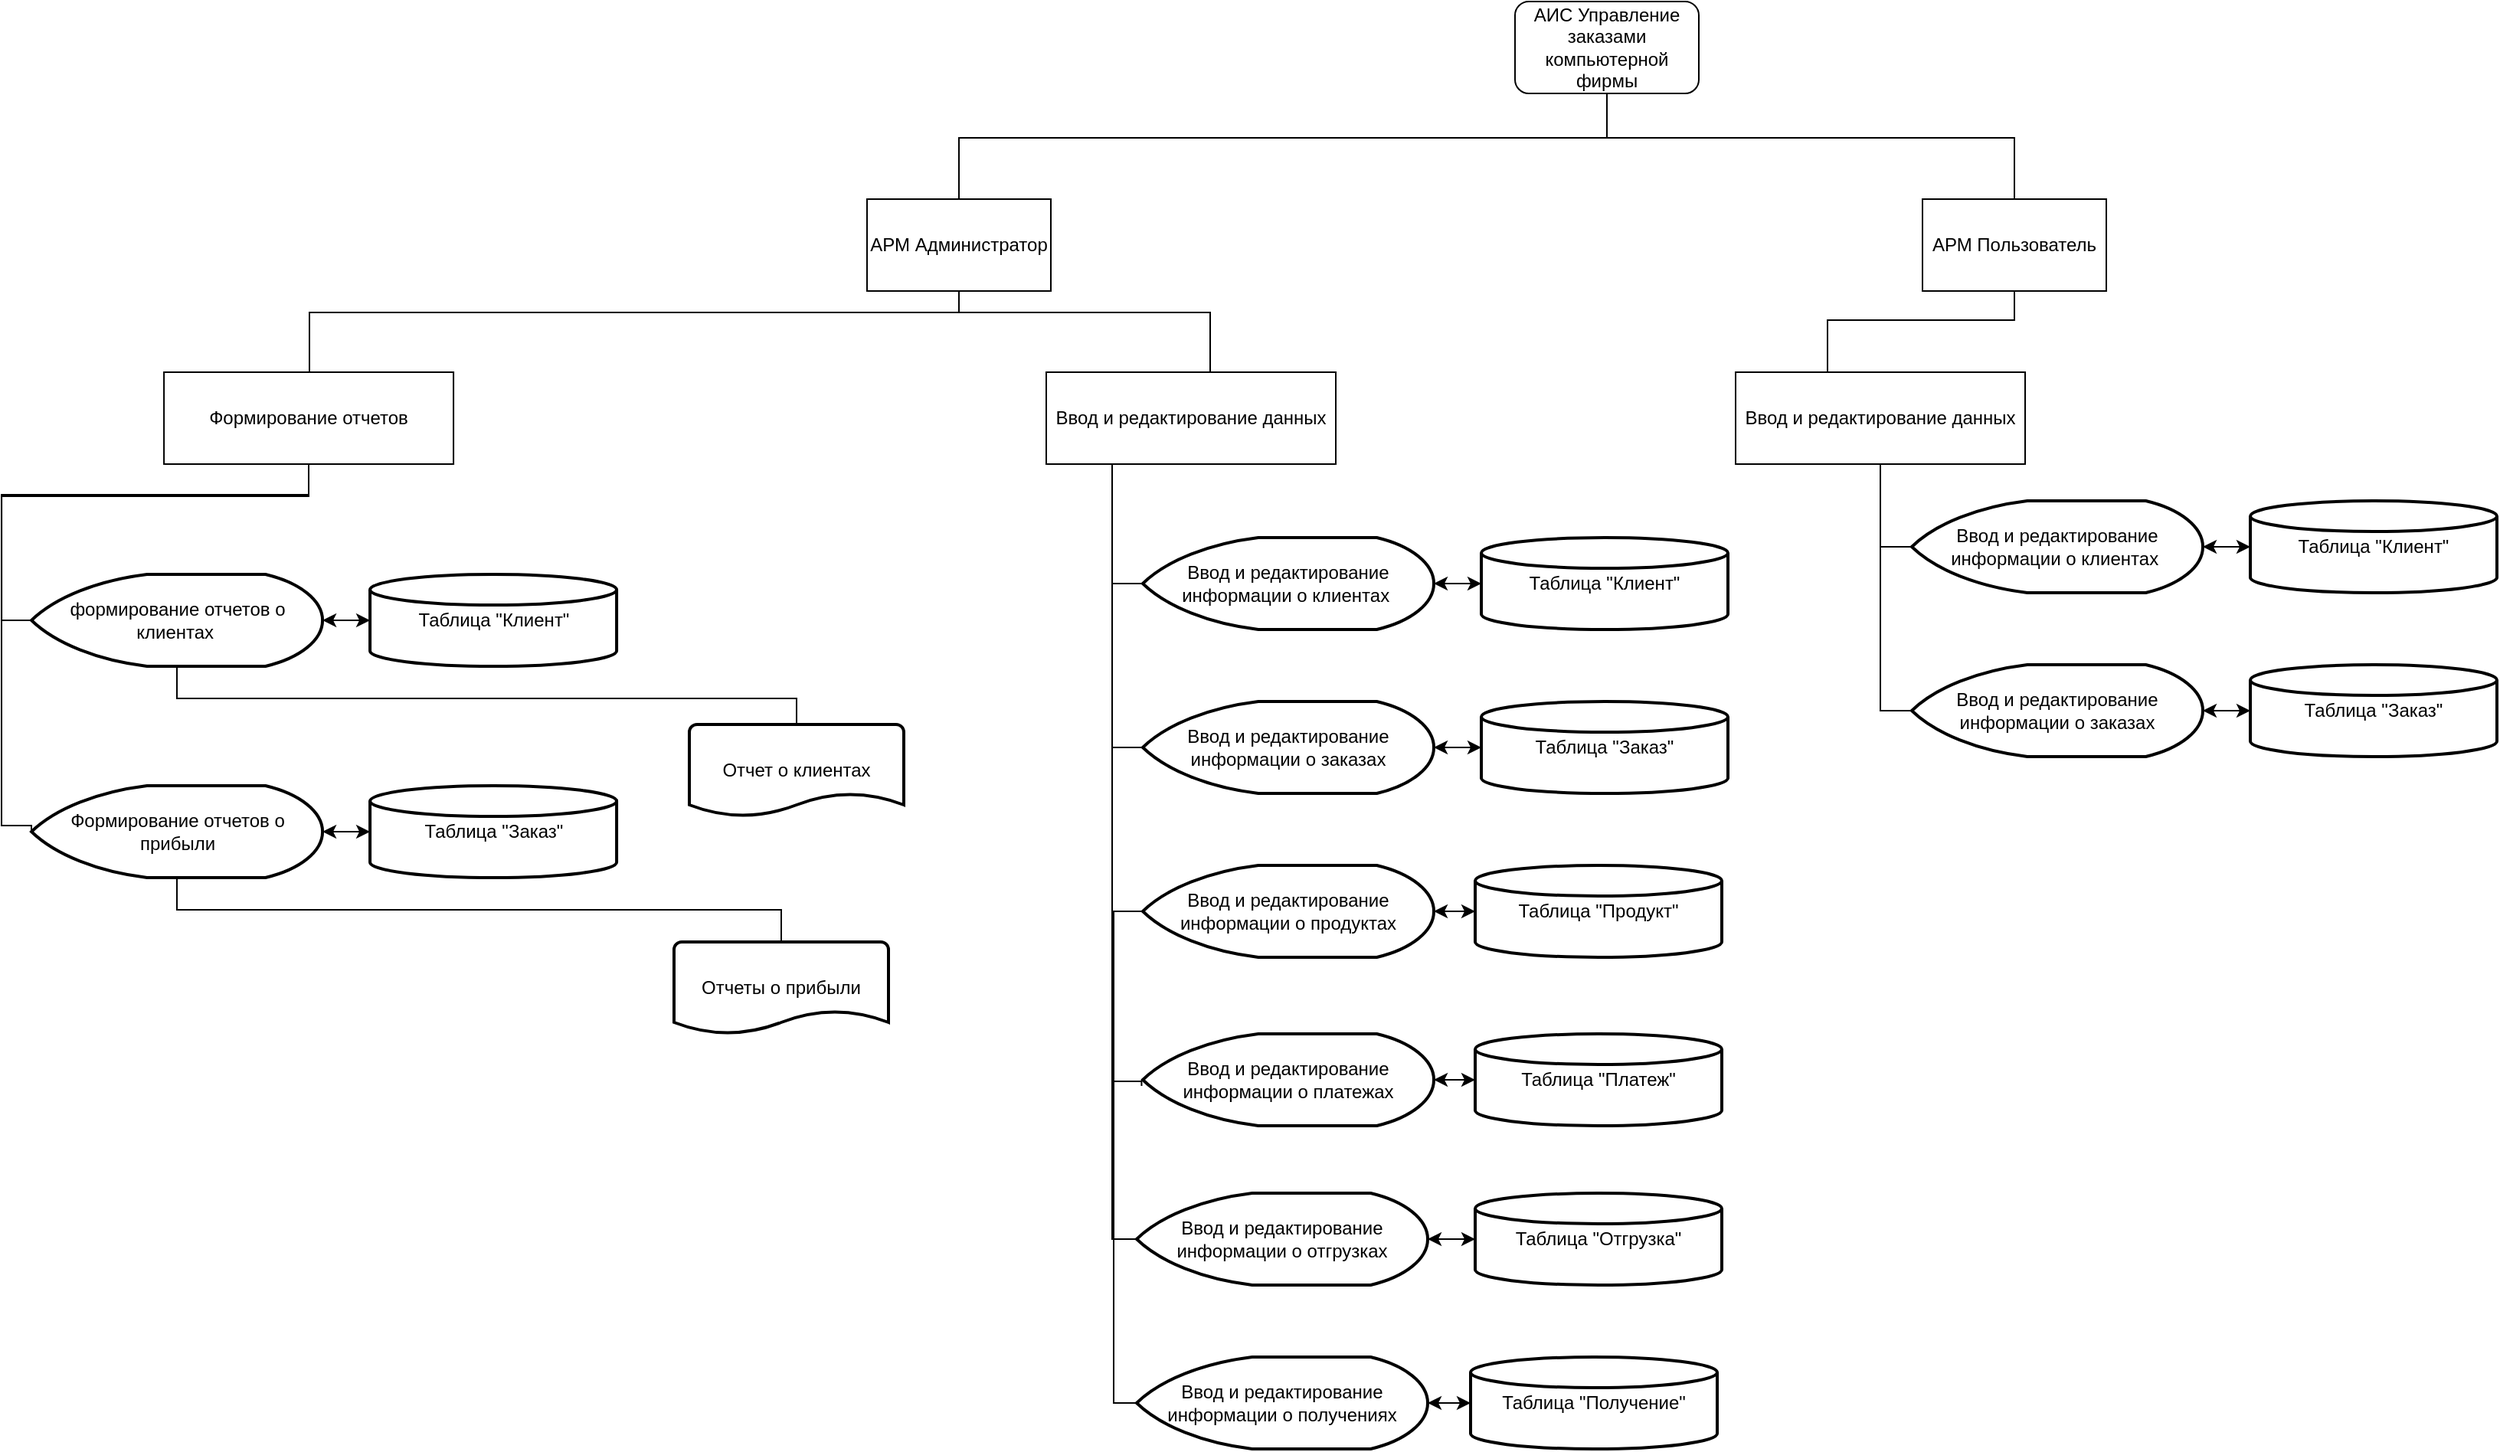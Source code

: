 <mxfile version="25.0.3">
  <diagram name="Страница — 1" id="2VV7nRrbU5BumtGfYEZi">
    <mxGraphModel dx="2033" dy="1156" grid="0" gridSize="10" guides="1" tooltips="1" connect="1" arrows="1" fold="1" page="1" pageScale="1" pageWidth="3300" pageHeight="4681" math="0" shadow="0">
      <root>
        <mxCell id="0" />
        <mxCell id="1" parent="0" />
        <mxCell id="4lmNg3glU48gcTnBWeAq-5" style="edgeStyle=orthogonalEdgeStyle;rounded=0;orthogonalLoop=1;jettySize=auto;html=1;endArrow=none;endFill=0;" edge="1" parent="1" source="4lmNg3glU48gcTnBWeAq-1" target="4lmNg3glU48gcTnBWeAq-2">
          <mxGeometry relative="1" as="geometry">
            <Array as="points">
              <mxPoint x="1373" y="278" />
              <mxPoint x="950" y="278" />
            </Array>
          </mxGeometry>
        </mxCell>
        <mxCell id="4lmNg3glU48gcTnBWeAq-6" style="edgeStyle=orthogonalEdgeStyle;rounded=0;orthogonalLoop=1;jettySize=auto;html=1;endArrow=none;endFill=0;" edge="1" parent="1" source="4lmNg3glU48gcTnBWeAq-1" target="4lmNg3glU48gcTnBWeAq-3">
          <mxGeometry relative="1" as="geometry">
            <Array as="points">
              <mxPoint x="1373" y="278" />
              <mxPoint x="1639" y="278" />
            </Array>
          </mxGeometry>
        </mxCell>
        <mxCell id="4lmNg3glU48gcTnBWeAq-1" value="АИС Управление заказами компьютерной фирмы" style="rounded=1;whiteSpace=wrap;html=1;" vertex="1" parent="1">
          <mxGeometry x="1313" y="189" width="120" height="60" as="geometry" />
        </mxCell>
        <mxCell id="4lmNg3glU48gcTnBWeAq-13" style="edgeStyle=orthogonalEdgeStyle;rounded=0;orthogonalLoop=1;jettySize=auto;html=1;endArrow=none;endFill=0;" edge="1" parent="1" source="4lmNg3glU48gcTnBWeAq-2" target="4lmNg3glU48gcTnBWeAq-4">
          <mxGeometry relative="1" as="geometry">
            <Array as="points">
              <mxPoint x="950" y="392" />
              <mxPoint x="1114" y="392" />
            </Array>
          </mxGeometry>
        </mxCell>
        <mxCell id="4lmNg3glU48gcTnBWeAq-51" style="edgeStyle=orthogonalEdgeStyle;rounded=0;orthogonalLoop=1;jettySize=auto;html=1;endArrow=none;endFill=0;" edge="1" parent="1" source="4lmNg3glU48gcTnBWeAq-2" target="4lmNg3glU48gcTnBWeAq-20">
          <mxGeometry relative="1" as="geometry">
            <Array as="points">
              <mxPoint x="950" y="392" />
              <mxPoint x="526" y="392" />
            </Array>
          </mxGeometry>
        </mxCell>
        <mxCell id="4lmNg3glU48gcTnBWeAq-2" value="АРМ Администратор" style="rounded=0;whiteSpace=wrap;html=1;" vertex="1" parent="1">
          <mxGeometry x="890" y="318" width="120" height="60" as="geometry" />
        </mxCell>
        <mxCell id="4lmNg3glU48gcTnBWeAq-46" style="edgeStyle=orthogonalEdgeStyle;rounded=0;orthogonalLoop=1;jettySize=auto;html=1;endArrow=none;endFill=0;" edge="1" parent="1" source="4lmNg3glU48gcTnBWeAq-3" target="4lmNg3glU48gcTnBWeAq-45">
          <mxGeometry relative="1" as="geometry">
            <Array as="points">
              <mxPoint x="1639" y="397" />
              <mxPoint x="1517" y="397" />
            </Array>
          </mxGeometry>
        </mxCell>
        <mxCell id="4lmNg3glU48gcTnBWeAq-3" value="АРМ Пользователь" style="rounded=0;whiteSpace=wrap;html=1;" vertex="1" parent="1">
          <mxGeometry x="1579" y="318" width="120" height="60" as="geometry" />
        </mxCell>
        <mxCell id="4lmNg3glU48gcTnBWeAq-4" value="Ввод и редактирование данных" style="rounded=0;whiteSpace=wrap;html=1;" vertex="1" parent="1">
          <mxGeometry x="1007" y="431" width="189" height="60" as="geometry" />
        </mxCell>
        <mxCell id="4lmNg3glU48gcTnBWeAq-22" value="" style="edgeStyle=orthogonalEdgeStyle;rounded=0;orthogonalLoop=1;jettySize=auto;html=1;" edge="1" parent="1" source="4lmNg3glU48gcTnBWeAq-7" target="4lmNg3glU48gcTnBWeAq-21">
          <mxGeometry relative="1" as="geometry" />
        </mxCell>
        <mxCell id="4lmNg3glU48gcTnBWeAq-7" value="&lt;font&gt;Ввод и редактирование&lt;br&gt;информации о клиентах&amp;nbsp;&lt;/font&gt;" style="strokeWidth=2;html=1;shape=mxgraph.flowchart.display;whiteSpace=wrap;" vertex="1" parent="1">
          <mxGeometry x="1070" y="539" width="190" height="60" as="geometry" />
        </mxCell>
        <mxCell id="4lmNg3glU48gcTnBWeAq-26" style="edgeStyle=orthogonalEdgeStyle;rounded=0;orthogonalLoop=1;jettySize=auto;html=1;" edge="1" parent="1" source="4lmNg3glU48gcTnBWeAq-8" target="4lmNg3glU48gcTnBWeAq-24">
          <mxGeometry relative="1" as="geometry" />
        </mxCell>
        <mxCell id="4lmNg3glU48gcTnBWeAq-8" value="&lt;font&gt;Ввод и редактирование&lt;br&gt;информации о заказах&lt;/font&gt;" style="strokeWidth=2;html=1;shape=mxgraph.flowchart.display;whiteSpace=wrap;" vertex="1" parent="1">
          <mxGeometry x="1070" y="646" width="190" height="60" as="geometry" />
        </mxCell>
        <mxCell id="4lmNg3glU48gcTnBWeAq-9" value="&lt;font&gt;Ввод и редактирование&lt;br&gt;информации о продуктах&lt;/font&gt;" style="strokeWidth=2;html=1;shape=mxgraph.flowchart.display;whiteSpace=wrap;" vertex="1" parent="1">
          <mxGeometry x="1070" y="753" width="190" height="60" as="geometry" />
        </mxCell>
        <mxCell id="4lmNg3glU48gcTnBWeAq-32" style="edgeStyle=orthogonalEdgeStyle;rounded=0;orthogonalLoop=1;jettySize=auto;html=1;" edge="1" parent="1" source="4lmNg3glU48gcTnBWeAq-10" target="4lmNg3glU48gcTnBWeAq-30">
          <mxGeometry relative="1" as="geometry" />
        </mxCell>
        <mxCell id="4lmNg3glU48gcTnBWeAq-10" value="&lt;font&gt;Ввод и редактирование&lt;br&gt;информации о платежах&lt;/font&gt;" style="strokeWidth=2;html=1;shape=mxgraph.flowchart.display;whiteSpace=wrap;" vertex="1" parent="1">
          <mxGeometry x="1070" y="863" width="190" height="60" as="geometry" />
        </mxCell>
        <mxCell id="4lmNg3glU48gcTnBWeAq-34" style="edgeStyle=orthogonalEdgeStyle;rounded=0;orthogonalLoop=1;jettySize=auto;html=1;" edge="1" parent="1" source="4lmNg3glU48gcTnBWeAq-11" target="4lmNg3glU48gcTnBWeAq-33">
          <mxGeometry relative="1" as="geometry" />
        </mxCell>
        <mxCell id="4lmNg3glU48gcTnBWeAq-11" value="&lt;font&gt;Ввод и редактирование&lt;br&gt;информации о отгрузках&lt;/font&gt;" style="strokeWidth=2;html=1;shape=mxgraph.flowchart.display;whiteSpace=wrap;" vertex="1" parent="1">
          <mxGeometry x="1066" y="967" width="190" height="60" as="geometry" />
        </mxCell>
        <mxCell id="4lmNg3glU48gcTnBWeAq-37" style="edgeStyle=orthogonalEdgeStyle;rounded=0;orthogonalLoop=1;jettySize=auto;html=1;" edge="1" parent="1" source="4lmNg3glU48gcTnBWeAq-12" target="4lmNg3glU48gcTnBWeAq-36">
          <mxGeometry relative="1" as="geometry" />
        </mxCell>
        <mxCell id="4lmNg3glU48gcTnBWeAq-12" value="&lt;font&gt;Ввод и редактирование&lt;br&gt;информации о получениях&lt;/font&gt;" style="strokeWidth=2;html=1;shape=mxgraph.flowchart.display;whiteSpace=wrap;" vertex="1" parent="1">
          <mxGeometry x="1066" y="1074" width="190" height="60" as="geometry" />
        </mxCell>
        <mxCell id="4lmNg3glU48gcTnBWeAq-14" style="edgeStyle=orthogonalEdgeStyle;rounded=0;orthogonalLoop=1;jettySize=auto;html=1;entryX=0;entryY=0.5;entryDx=0;entryDy=0;entryPerimeter=0;endArrow=none;endFill=0;" edge="1" parent="1" source="4lmNg3glU48gcTnBWeAq-4" target="4lmNg3glU48gcTnBWeAq-7">
          <mxGeometry relative="1" as="geometry">
            <Array as="points">
              <mxPoint x="1050" y="569" />
            </Array>
          </mxGeometry>
        </mxCell>
        <mxCell id="4lmNg3glU48gcTnBWeAq-15" style="edgeStyle=orthogonalEdgeStyle;rounded=0;orthogonalLoop=1;jettySize=auto;html=1;entryX=0;entryY=0.5;entryDx=0;entryDy=0;entryPerimeter=0;endArrow=none;endFill=0;" edge="1" parent="1" source="4lmNg3glU48gcTnBWeAq-4" target="4lmNg3glU48gcTnBWeAq-8">
          <mxGeometry relative="1" as="geometry">
            <Array as="points">
              <mxPoint x="1050" y="676" />
            </Array>
          </mxGeometry>
        </mxCell>
        <mxCell id="4lmNg3glU48gcTnBWeAq-16" style="edgeStyle=orthogonalEdgeStyle;rounded=0;orthogonalLoop=1;jettySize=auto;html=1;entryX=0;entryY=0.5;entryDx=0;entryDy=0;entryPerimeter=0;endArrow=none;endFill=0;" edge="1" parent="1" source="4lmNg3glU48gcTnBWeAq-4" target="4lmNg3glU48gcTnBWeAq-9">
          <mxGeometry relative="1" as="geometry">
            <Array as="points">
              <mxPoint x="1050" y="783" />
            </Array>
          </mxGeometry>
        </mxCell>
        <mxCell id="4lmNg3glU48gcTnBWeAq-17" style="edgeStyle=orthogonalEdgeStyle;rounded=0;orthogonalLoop=1;jettySize=auto;html=1;entryX=-0.004;entryY=0.567;entryDx=0;entryDy=0;entryPerimeter=0;endArrow=none;endFill=0;" edge="1" parent="1" source="4lmNg3glU48gcTnBWeAq-4" target="4lmNg3glU48gcTnBWeAq-10">
          <mxGeometry relative="1" as="geometry">
            <Array as="points">
              <mxPoint x="1050" y="894" />
            </Array>
          </mxGeometry>
        </mxCell>
        <mxCell id="4lmNg3glU48gcTnBWeAq-18" style="edgeStyle=orthogonalEdgeStyle;rounded=0;orthogonalLoop=1;jettySize=auto;html=1;entryX=0;entryY=0.5;entryDx=0;entryDy=0;entryPerimeter=0;endArrow=none;endFill=0;" edge="1" parent="1" source="4lmNg3glU48gcTnBWeAq-4" target="4lmNg3glU48gcTnBWeAq-11">
          <mxGeometry relative="1" as="geometry">
            <Array as="points">
              <mxPoint x="1050" y="997" />
            </Array>
          </mxGeometry>
        </mxCell>
        <mxCell id="4lmNg3glU48gcTnBWeAq-19" style="edgeStyle=orthogonalEdgeStyle;rounded=0;orthogonalLoop=1;jettySize=auto;html=1;entryX=0;entryY=0.5;entryDx=0;entryDy=0;entryPerimeter=0;endArrow=none;endFill=0;" edge="1" parent="1" source="4lmNg3glU48gcTnBWeAq-4" target="4lmNg3glU48gcTnBWeAq-12">
          <mxGeometry relative="1" as="geometry">
            <Array as="points">
              <mxPoint x="1050" y="783" />
              <mxPoint x="1051" y="783" />
              <mxPoint x="1051" y="1104" />
            </Array>
          </mxGeometry>
        </mxCell>
        <mxCell id="4lmNg3glU48gcTnBWeAq-20" value="Формирование отчетов" style="rounded=0;whiteSpace=wrap;html=1;" vertex="1" parent="1">
          <mxGeometry x="431.04" y="431" width="189" height="60" as="geometry" />
        </mxCell>
        <mxCell id="4lmNg3glU48gcTnBWeAq-23" style="edgeStyle=orthogonalEdgeStyle;rounded=0;orthogonalLoop=1;jettySize=auto;html=1;" edge="1" parent="1" source="4lmNg3glU48gcTnBWeAq-21" target="4lmNg3glU48gcTnBWeAq-7">
          <mxGeometry relative="1" as="geometry" />
        </mxCell>
        <mxCell id="4lmNg3glU48gcTnBWeAq-21" value="Таблица &quot;Клиент&quot;" style="strokeWidth=2;html=1;shape=mxgraph.flowchart.database;whiteSpace=wrap;" vertex="1" parent="1">
          <mxGeometry x="1291" y="539" width="161" height="60" as="geometry" />
        </mxCell>
        <mxCell id="4lmNg3glU48gcTnBWeAq-24" value="Таблица &quot;Заказ&quot;" style="strokeWidth=2;html=1;shape=mxgraph.flowchart.database;whiteSpace=wrap;" vertex="1" parent="1">
          <mxGeometry x="1291" y="646" width="161" height="60" as="geometry" />
        </mxCell>
        <mxCell id="4lmNg3glU48gcTnBWeAq-25" style="edgeStyle=orthogonalEdgeStyle;rounded=0;orthogonalLoop=1;jettySize=auto;html=1;entryX=1;entryY=0.5;entryDx=0;entryDy=0;entryPerimeter=0;" edge="1" parent="1" source="4lmNg3glU48gcTnBWeAq-24" target="4lmNg3glU48gcTnBWeAq-8">
          <mxGeometry relative="1" as="geometry" />
        </mxCell>
        <mxCell id="4lmNg3glU48gcTnBWeAq-27" value="Таблица &quot;Продукт&quot;" style="strokeWidth=2;html=1;shape=mxgraph.flowchart.database;whiteSpace=wrap;" vertex="1" parent="1">
          <mxGeometry x="1287" y="753" width="161" height="60" as="geometry" />
        </mxCell>
        <mxCell id="4lmNg3glU48gcTnBWeAq-28" style="edgeStyle=orthogonalEdgeStyle;rounded=0;orthogonalLoop=1;jettySize=auto;html=1;entryX=0;entryY=0.5;entryDx=0;entryDy=0;entryPerimeter=0;" edge="1" parent="1" source="4lmNg3glU48gcTnBWeAq-9" target="4lmNg3glU48gcTnBWeAq-27">
          <mxGeometry relative="1" as="geometry" />
        </mxCell>
        <mxCell id="4lmNg3glU48gcTnBWeAq-29" style="edgeStyle=orthogonalEdgeStyle;rounded=0;orthogonalLoop=1;jettySize=auto;html=1;entryX=1;entryY=0.5;entryDx=0;entryDy=0;entryPerimeter=0;" edge="1" parent="1" source="4lmNg3glU48gcTnBWeAq-27" target="4lmNg3glU48gcTnBWeAq-9">
          <mxGeometry relative="1" as="geometry" />
        </mxCell>
        <mxCell id="4lmNg3glU48gcTnBWeAq-30" value="Таблица &quot;Платеж&quot;" style="strokeWidth=2;html=1;shape=mxgraph.flowchart.database;whiteSpace=wrap;" vertex="1" parent="1">
          <mxGeometry x="1287" y="863" width="161" height="60" as="geometry" />
        </mxCell>
        <mxCell id="4lmNg3glU48gcTnBWeAq-31" style="edgeStyle=orthogonalEdgeStyle;rounded=0;orthogonalLoop=1;jettySize=auto;html=1;entryX=1;entryY=0.5;entryDx=0;entryDy=0;entryPerimeter=0;" edge="1" parent="1" source="4lmNg3glU48gcTnBWeAq-30" target="4lmNg3glU48gcTnBWeAq-10">
          <mxGeometry relative="1" as="geometry" />
        </mxCell>
        <mxCell id="4lmNg3glU48gcTnBWeAq-35" style="edgeStyle=orthogonalEdgeStyle;rounded=0;orthogonalLoop=1;jettySize=auto;html=1;" edge="1" parent="1" source="4lmNg3glU48gcTnBWeAq-33" target="4lmNg3glU48gcTnBWeAq-11">
          <mxGeometry relative="1" as="geometry" />
        </mxCell>
        <mxCell id="4lmNg3glU48gcTnBWeAq-33" value="Таблица &quot;Отгрузка&quot;" style="strokeWidth=2;html=1;shape=mxgraph.flowchart.database;whiteSpace=wrap;" vertex="1" parent="1">
          <mxGeometry x="1287" y="967" width="161" height="60" as="geometry" />
        </mxCell>
        <mxCell id="4lmNg3glU48gcTnBWeAq-38" style="edgeStyle=orthogonalEdgeStyle;rounded=0;orthogonalLoop=1;jettySize=auto;html=1;" edge="1" parent="1" source="4lmNg3glU48gcTnBWeAq-36" target="4lmNg3glU48gcTnBWeAq-12">
          <mxGeometry relative="1" as="geometry" />
        </mxCell>
        <mxCell id="4lmNg3glU48gcTnBWeAq-36" value="Таблица &quot;Получение&quot;" style="strokeWidth=2;html=1;shape=mxgraph.flowchart.database;whiteSpace=wrap;" vertex="1" parent="1">
          <mxGeometry x="1284" y="1074" width="161" height="60" as="geometry" />
        </mxCell>
        <mxCell id="4lmNg3glU48gcTnBWeAq-39" value="&lt;font&gt;Ввод и редактирование&lt;br&gt;информации о клиентах&amp;nbsp;&lt;/font&gt;" style="strokeWidth=2;html=1;shape=mxgraph.flowchart.display;whiteSpace=wrap;" vertex="1" parent="1">
          <mxGeometry x="1572" y="515" width="190" height="60" as="geometry" />
        </mxCell>
        <mxCell id="4lmNg3glU48gcTnBWeAq-40" value="&lt;font&gt;Ввод и редактирование&lt;br&gt;информации о заказах&lt;/font&gt;" style="strokeWidth=2;html=1;shape=mxgraph.flowchart.display;whiteSpace=wrap;" vertex="1" parent="1">
          <mxGeometry x="1572" y="622" width="190" height="60" as="geometry" />
        </mxCell>
        <mxCell id="4lmNg3glU48gcTnBWeAq-41" style="edgeStyle=orthogonalEdgeStyle;rounded=0;orthogonalLoop=1;jettySize=auto;html=1;" edge="1" parent="1" source="4lmNg3glU48gcTnBWeAq-42" target="4lmNg3glU48gcTnBWeAq-39">
          <mxGeometry relative="1" as="geometry" />
        </mxCell>
        <mxCell id="4lmNg3glU48gcTnBWeAq-42" value="Таблица &quot;Клиент&quot;" style="strokeWidth=2;html=1;shape=mxgraph.flowchart.database;whiteSpace=wrap;" vertex="1" parent="1">
          <mxGeometry x="1793" y="515" width="161" height="60" as="geometry" />
        </mxCell>
        <mxCell id="4lmNg3glU48gcTnBWeAq-43" value="Таблица &quot;Заказ&quot;" style="strokeWidth=2;html=1;shape=mxgraph.flowchart.database;whiteSpace=wrap;" vertex="1" parent="1">
          <mxGeometry x="1793" y="622" width="161" height="60" as="geometry" />
        </mxCell>
        <mxCell id="4lmNg3glU48gcTnBWeAq-44" style="edgeStyle=orthogonalEdgeStyle;rounded=0;orthogonalLoop=1;jettySize=auto;html=1;entryX=1;entryY=0.5;entryDx=0;entryDy=0;entryPerimeter=0;" edge="1" parent="1" source="4lmNg3glU48gcTnBWeAq-43" target="4lmNg3glU48gcTnBWeAq-40">
          <mxGeometry relative="1" as="geometry" />
        </mxCell>
        <mxCell id="4lmNg3glU48gcTnBWeAq-45" value="Ввод и редактирование данных" style="rounded=0;whiteSpace=wrap;html=1;" vertex="1" parent="1">
          <mxGeometry x="1457" y="431" width="189" height="60" as="geometry" />
        </mxCell>
        <mxCell id="4lmNg3glU48gcTnBWeAq-47" style="edgeStyle=orthogonalEdgeStyle;rounded=0;orthogonalLoop=1;jettySize=auto;html=1;entryX=0;entryY=0.5;entryDx=0;entryDy=0;entryPerimeter=0;" edge="1" parent="1" source="4lmNg3glU48gcTnBWeAq-40" target="4lmNg3glU48gcTnBWeAq-43">
          <mxGeometry relative="1" as="geometry" />
        </mxCell>
        <mxCell id="4lmNg3glU48gcTnBWeAq-48" style="edgeStyle=orthogonalEdgeStyle;rounded=0;orthogonalLoop=1;jettySize=auto;html=1;entryX=0;entryY=0.5;entryDx=0;entryDy=0;entryPerimeter=0;" edge="1" parent="1" source="4lmNg3glU48gcTnBWeAq-39" target="4lmNg3glU48gcTnBWeAq-42">
          <mxGeometry relative="1" as="geometry" />
        </mxCell>
        <mxCell id="4lmNg3glU48gcTnBWeAq-49" style="edgeStyle=orthogonalEdgeStyle;rounded=0;orthogonalLoop=1;jettySize=auto;html=1;entryX=0;entryY=0.5;entryDx=0;entryDy=0;entryPerimeter=0;endArrow=none;endFill=0;" edge="1" parent="1" source="4lmNg3glU48gcTnBWeAq-45" target="4lmNg3glU48gcTnBWeAq-39">
          <mxGeometry relative="1" as="geometry" />
        </mxCell>
        <mxCell id="4lmNg3glU48gcTnBWeAq-50" style="edgeStyle=orthogonalEdgeStyle;rounded=0;orthogonalLoop=1;jettySize=auto;html=1;entryX=0;entryY=0.5;entryDx=0;entryDy=0;entryPerimeter=0;endArrow=none;endFill=0;" edge="1" parent="1" source="4lmNg3glU48gcTnBWeAq-45" target="4lmNg3glU48gcTnBWeAq-40">
          <mxGeometry relative="1" as="geometry" />
        </mxCell>
        <mxCell id="4lmNg3glU48gcTnBWeAq-65" style="edgeStyle=orthogonalEdgeStyle;rounded=0;orthogonalLoop=1;jettySize=auto;html=1;endArrow=none;endFill=0;" edge="1" parent="1" source="4lmNg3glU48gcTnBWeAq-52" target="4lmNg3glU48gcTnBWeAq-63">
          <mxGeometry relative="1" as="geometry">
            <Array as="points">
              <mxPoint x="440" y="644" />
              <mxPoint x="844" y="644" />
            </Array>
          </mxGeometry>
        </mxCell>
        <mxCell id="4lmNg3glU48gcTnBWeAq-52" value="&lt;font&gt;формирование отчетов о клиентах&amp;nbsp;&lt;/font&gt;" style="strokeWidth=2;html=1;shape=mxgraph.flowchart.display;whiteSpace=wrap;" vertex="1" parent="1">
          <mxGeometry x="344.54" y="563" width="190" height="60" as="geometry" />
        </mxCell>
        <mxCell id="4lmNg3glU48gcTnBWeAq-66" style="edgeStyle=orthogonalEdgeStyle;rounded=0;orthogonalLoop=1;jettySize=auto;html=1;endArrow=none;endFill=0;" edge="1" parent="1" source="4lmNg3glU48gcTnBWeAq-53" target="4lmNg3glU48gcTnBWeAq-64">
          <mxGeometry relative="1" as="geometry">
            <Array as="points">
              <mxPoint x="440" y="782" />
            </Array>
          </mxGeometry>
        </mxCell>
        <mxCell id="4lmNg3glU48gcTnBWeAq-53" value="Формирование отчетов о прибыли" style="strokeWidth=2;html=1;shape=mxgraph.flowchart.display;whiteSpace=wrap;" vertex="1" parent="1">
          <mxGeometry x="344.54" y="701" width="190" height="60" as="geometry" />
        </mxCell>
        <mxCell id="4lmNg3glU48gcTnBWeAq-54" style="edgeStyle=orthogonalEdgeStyle;rounded=0;orthogonalLoop=1;jettySize=auto;html=1;" edge="1" parent="1" source="4lmNg3glU48gcTnBWeAq-55" target="4lmNg3glU48gcTnBWeAq-52">
          <mxGeometry relative="1" as="geometry" />
        </mxCell>
        <mxCell id="4lmNg3glU48gcTnBWeAq-55" value="Таблица &quot;Клиент&quot;" style="strokeWidth=2;html=1;shape=mxgraph.flowchart.database;whiteSpace=wrap;" vertex="1" parent="1">
          <mxGeometry x="565.54" y="563" width="161" height="60" as="geometry" />
        </mxCell>
        <mxCell id="4lmNg3glU48gcTnBWeAq-56" value="Таблица &quot;Заказ&quot;" style="strokeWidth=2;html=1;shape=mxgraph.flowchart.database;whiteSpace=wrap;" vertex="1" parent="1">
          <mxGeometry x="565.54" y="701" width="161" height="60" as="geometry" />
        </mxCell>
        <mxCell id="4lmNg3glU48gcTnBWeAq-57" style="edgeStyle=orthogonalEdgeStyle;rounded=0;orthogonalLoop=1;jettySize=auto;html=1;entryX=1;entryY=0.5;entryDx=0;entryDy=0;entryPerimeter=0;" edge="1" parent="1" source="4lmNg3glU48gcTnBWeAq-56" target="4lmNg3glU48gcTnBWeAq-53">
          <mxGeometry relative="1" as="geometry" />
        </mxCell>
        <mxCell id="4lmNg3glU48gcTnBWeAq-58" style="edgeStyle=orthogonalEdgeStyle;rounded=0;orthogonalLoop=1;jettySize=auto;html=1;entryX=0;entryY=0.5;entryDx=0;entryDy=0;entryPerimeter=0;" edge="1" parent="1" source="4lmNg3glU48gcTnBWeAq-53" target="4lmNg3glU48gcTnBWeAq-56">
          <mxGeometry relative="1" as="geometry" />
        </mxCell>
        <mxCell id="4lmNg3glU48gcTnBWeAq-59" style="edgeStyle=orthogonalEdgeStyle;rounded=0;orthogonalLoop=1;jettySize=auto;html=1;entryX=0;entryY=0.5;entryDx=0;entryDy=0;entryPerimeter=0;" edge="1" parent="1" source="4lmNg3glU48gcTnBWeAq-52" target="4lmNg3glU48gcTnBWeAq-55">
          <mxGeometry relative="1" as="geometry" />
        </mxCell>
        <mxCell id="4lmNg3glU48gcTnBWeAq-60" style="edgeStyle=orthogonalEdgeStyle;rounded=0;orthogonalLoop=1;jettySize=auto;html=1;entryX=0;entryY=0.5;entryDx=0;entryDy=0;entryPerimeter=0;endArrow=none;endFill=0;" edge="1" parent="1" target="4lmNg3glU48gcTnBWeAq-53" source="4lmNg3glU48gcTnBWeAq-20">
          <mxGeometry relative="1" as="geometry">
            <mxPoint x="324.54" y="539" as="sourcePoint" />
            <Array as="points">
              <mxPoint x="526" y="512" />
              <mxPoint x="325" y="512" />
              <mxPoint x="325" y="727" />
              <mxPoint x="344" y="727" />
            </Array>
          </mxGeometry>
        </mxCell>
        <mxCell id="4lmNg3glU48gcTnBWeAq-61" style="edgeStyle=orthogonalEdgeStyle;rounded=0;orthogonalLoop=1;jettySize=auto;html=1;entryX=0;entryY=0.5;entryDx=0;entryDy=0;entryPerimeter=0;endArrow=none;endFill=0;" edge="1" parent="1" source="4lmNg3glU48gcTnBWeAq-20" target="4lmNg3glU48gcTnBWeAq-52">
          <mxGeometry relative="1" as="geometry">
            <Array as="points">
              <mxPoint x="526.04" y="511" />
              <mxPoint x="325.04" y="511" />
              <mxPoint x="325.04" y="593" />
            </Array>
          </mxGeometry>
        </mxCell>
        <mxCell id="4lmNg3glU48gcTnBWeAq-63" value="Отчет о клиентах" style="strokeWidth=2;html=1;shape=mxgraph.flowchart.document2;whiteSpace=wrap;size=0.25;" vertex="1" parent="1">
          <mxGeometry x="774" y="661" width="140" height="60" as="geometry" />
        </mxCell>
        <mxCell id="4lmNg3glU48gcTnBWeAq-64" value="Отчеты о прибыли" style="strokeWidth=2;html=1;shape=mxgraph.flowchart.document2;whiteSpace=wrap;size=0.25;" vertex="1" parent="1">
          <mxGeometry x="764" y="803" width="140" height="60" as="geometry" />
        </mxCell>
      </root>
    </mxGraphModel>
  </diagram>
</mxfile>
